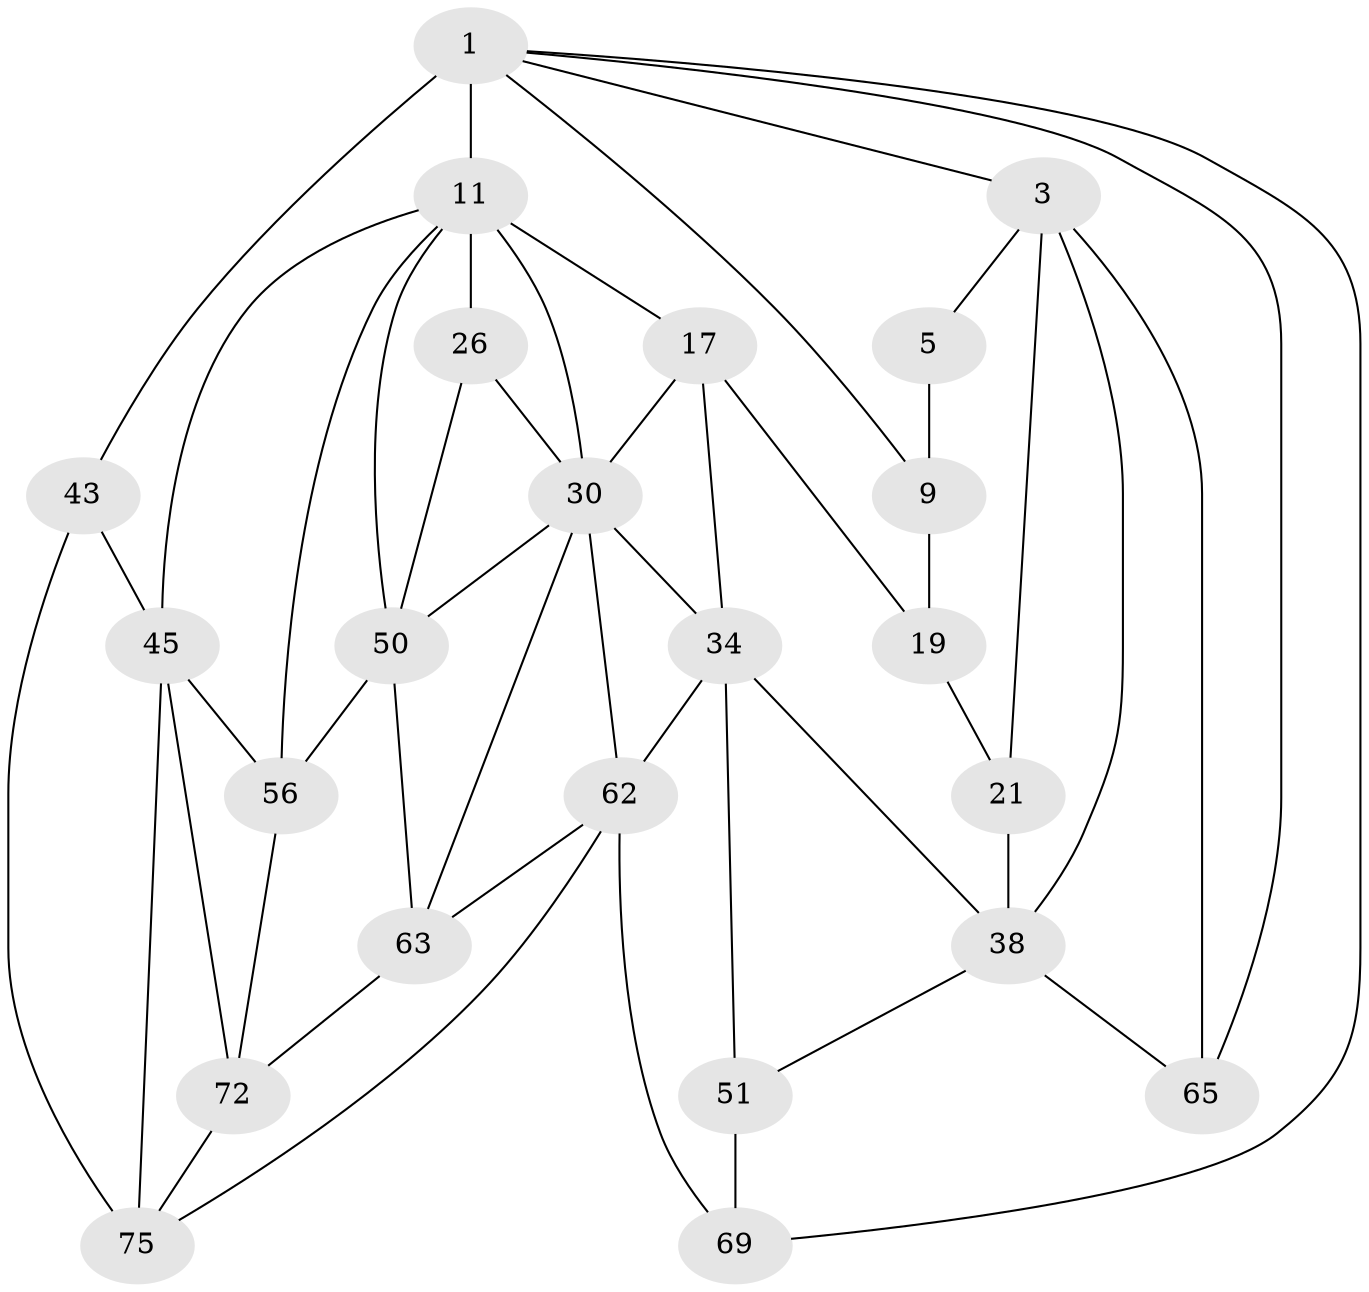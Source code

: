 // original degree distribution, {3: 0.02564102564102564, 6: 0.2564102564102564, 5: 0.4358974358974359, 4: 0.28205128205128205}
// Generated by graph-tools (version 1.1) at 2025/21/03/04/25 18:21:28]
// undirected, 23 vertices, 48 edges
graph export_dot {
graph [start="1"]
  node [color=gray90,style=filled];
  1 [pos="+0.1496083276056689+0",super="+7+2"];
  3 [pos="+0+0",super="+4+23"];
  5 [pos="+0.09249087168204599+0.2692898722831559",super="+6+10"];
  9 [pos="+0.24056961829413556+0.28021542427263724"];
  11 [pos="+0.5337615736995609+0.039435094508504596",super="+13"];
  17 [pos="+0.38005690822644617+0.40151126366352813",super="+18"];
  19 [pos="+0.24717362022019998+0.42916530440752104",super="+20"];
  21 [pos="+0.07584285227899905+0.29948580987384993",super="+25"];
  26 [pos="+0.6809654361039259+0.32169554043591087",super="+29"];
  30 [pos="+0.596659035646957+0.5553466629432339",super="+58+31"];
  34 [pos="+0.4484220642367223+0.5812635265269632",super="+35+54"];
  38 [pos="+0.18406240568525825+0.6315452791805626",super="+53+39"];
  43 [pos="+1+1",super="+44"];
  45 [pos="+1+0.916872372606967",super="+46+74"];
  50 [pos="+0.7431318670218553+0.5441031603471388",super="+57"];
  51 [pos="+0.36993281554490853+0.6715128670205777",super="+52+55"];
  56 [pos="+0.9283308050846187+0.7034157565929624",super="+59"];
  62 [pos="+0.4988856811662521+0.773286933706515",super="+64"];
  63 [pos="+0.6220443065694637+0.820143868148509",super="+67"];
  65 [pos="+0+0.8636080577995354"];
  69 [pos="+0.32204141409301096+1",super="+70"];
  72 [pos="+0.7689320622249373+0.9612581863485548",super="+73"];
  75 [pos="+0.7105166561380287+1",super="+78"];
  1 -- 11 [weight=4];
  1 -- 9;
  1 -- 65;
  1 -- 3;
  1 -- 69;
  1 -- 43 [weight=2];
  3 -- 5;
  3 -- 21 [weight=3];
  3 -- 65;
  3 -- 38;
  5 -- 9;
  9 -- 19;
  11 -- 45;
  11 -- 17;
  11 -- 50;
  11 -- 56;
  11 -- 26 [weight=2];
  11 -- 30;
  17 -- 19;
  17 -- 30;
  17 -- 34;
  19 -- 21 [weight=2];
  21 -- 38;
  26 -- 50;
  26 -- 30;
  30 -- 63;
  30 -- 34;
  30 -- 62;
  30 -- 50;
  34 -- 51 [weight=2];
  34 -- 38;
  34 -- 62;
  38 -- 65;
  38 -- 51;
  43 -- 75;
  43 -- 45 [weight=2];
  45 -- 56 [weight=3];
  45 -- 72;
  45 -- 75;
  50 -- 56;
  50 -- 63;
  51 -- 69 [weight=2];
  56 -- 72;
  62 -- 75;
  62 -- 69;
  62 -- 63;
  63 -- 72;
  72 -- 75;
}
